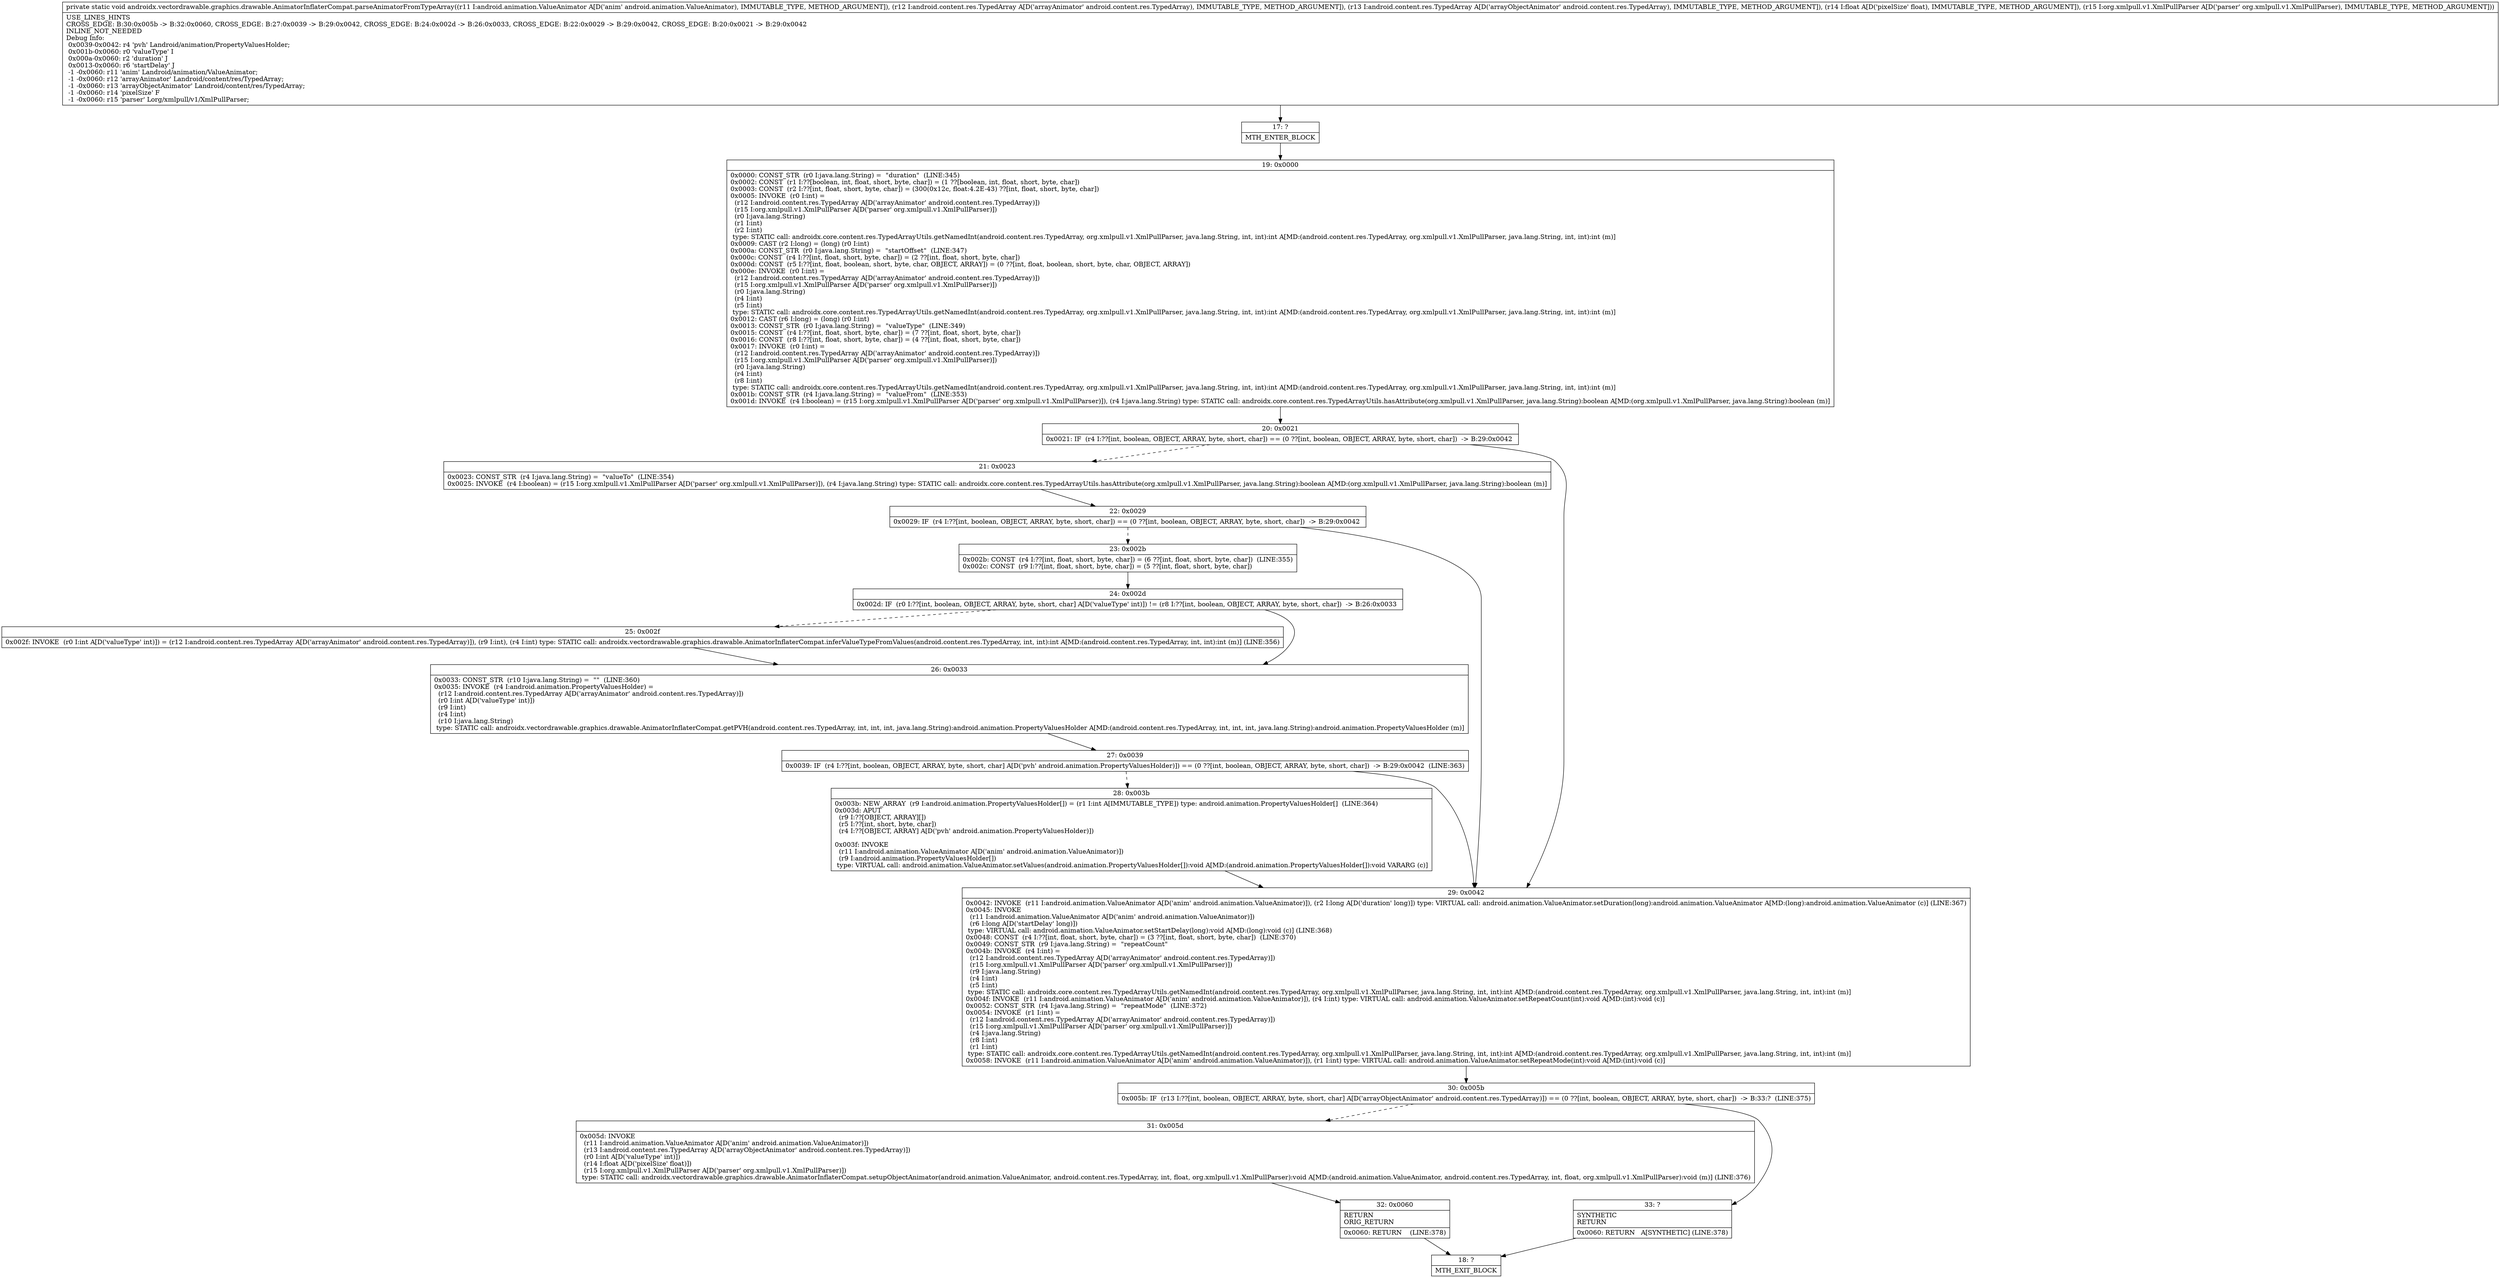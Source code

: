 digraph "CFG forandroidx.vectordrawable.graphics.drawable.AnimatorInflaterCompat.parseAnimatorFromTypeArray(Landroid\/animation\/ValueAnimator;Landroid\/content\/res\/TypedArray;Landroid\/content\/res\/TypedArray;FLorg\/xmlpull\/v1\/XmlPullParser;)V" {
Node_17 [shape=record,label="{17\:\ ?|MTH_ENTER_BLOCK\l}"];
Node_19 [shape=record,label="{19\:\ 0x0000|0x0000: CONST_STR  (r0 I:java.lang.String) =  \"duration\"  (LINE:345)\l0x0002: CONST  (r1 I:??[boolean, int, float, short, byte, char]) = (1 ??[boolean, int, float, short, byte, char]) \l0x0003: CONST  (r2 I:??[int, float, short, byte, char]) = (300(0x12c, float:4.2E\-43) ??[int, float, short, byte, char]) \l0x0005: INVOKE  (r0 I:int) = \l  (r12 I:android.content.res.TypedArray A[D('arrayAnimator' android.content.res.TypedArray)])\l  (r15 I:org.xmlpull.v1.XmlPullParser A[D('parser' org.xmlpull.v1.XmlPullParser)])\l  (r0 I:java.lang.String)\l  (r1 I:int)\l  (r2 I:int)\l type: STATIC call: androidx.core.content.res.TypedArrayUtils.getNamedInt(android.content.res.TypedArray, org.xmlpull.v1.XmlPullParser, java.lang.String, int, int):int A[MD:(android.content.res.TypedArray, org.xmlpull.v1.XmlPullParser, java.lang.String, int, int):int (m)]\l0x0009: CAST (r2 I:long) = (long) (r0 I:int) \l0x000a: CONST_STR  (r0 I:java.lang.String) =  \"startOffset\"  (LINE:347)\l0x000c: CONST  (r4 I:??[int, float, short, byte, char]) = (2 ??[int, float, short, byte, char]) \l0x000d: CONST  (r5 I:??[int, float, boolean, short, byte, char, OBJECT, ARRAY]) = (0 ??[int, float, boolean, short, byte, char, OBJECT, ARRAY]) \l0x000e: INVOKE  (r0 I:int) = \l  (r12 I:android.content.res.TypedArray A[D('arrayAnimator' android.content.res.TypedArray)])\l  (r15 I:org.xmlpull.v1.XmlPullParser A[D('parser' org.xmlpull.v1.XmlPullParser)])\l  (r0 I:java.lang.String)\l  (r4 I:int)\l  (r5 I:int)\l type: STATIC call: androidx.core.content.res.TypedArrayUtils.getNamedInt(android.content.res.TypedArray, org.xmlpull.v1.XmlPullParser, java.lang.String, int, int):int A[MD:(android.content.res.TypedArray, org.xmlpull.v1.XmlPullParser, java.lang.String, int, int):int (m)]\l0x0012: CAST (r6 I:long) = (long) (r0 I:int) \l0x0013: CONST_STR  (r0 I:java.lang.String) =  \"valueType\"  (LINE:349)\l0x0015: CONST  (r4 I:??[int, float, short, byte, char]) = (7 ??[int, float, short, byte, char]) \l0x0016: CONST  (r8 I:??[int, float, short, byte, char]) = (4 ??[int, float, short, byte, char]) \l0x0017: INVOKE  (r0 I:int) = \l  (r12 I:android.content.res.TypedArray A[D('arrayAnimator' android.content.res.TypedArray)])\l  (r15 I:org.xmlpull.v1.XmlPullParser A[D('parser' org.xmlpull.v1.XmlPullParser)])\l  (r0 I:java.lang.String)\l  (r4 I:int)\l  (r8 I:int)\l type: STATIC call: androidx.core.content.res.TypedArrayUtils.getNamedInt(android.content.res.TypedArray, org.xmlpull.v1.XmlPullParser, java.lang.String, int, int):int A[MD:(android.content.res.TypedArray, org.xmlpull.v1.XmlPullParser, java.lang.String, int, int):int (m)]\l0x001b: CONST_STR  (r4 I:java.lang.String) =  \"valueFrom\"  (LINE:353)\l0x001d: INVOKE  (r4 I:boolean) = (r15 I:org.xmlpull.v1.XmlPullParser A[D('parser' org.xmlpull.v1.XmlPullParser)]), (r4 I:java.lang.String) type: STATIC call: androidx.core.content.res.TypedArrayUtils.hasAttribute(org.xmlpull.v1.XmlPullParser, java.lang.String):boolean A[MD:(org.xmlpull.v1.XmlPullParser, java.lang.String):boolean (m)]\l}"];
Node_20 [shape=record,label="{20\:\ 0x0021|0x0021: IF  (r4 I:??[int, boolean, OBJECT, ARRAY, byte, short, char]) == (0 ??[int, boolean, OBJECT, ARRAY, byte, short, char])  \-\> B:29:0x0042 \l}"];
Node_21 [shape=record,label="{21\:\ 0x0023|0x0023: CONST_STR  (r4 I:java.lang.String) =  \"valueTo\"  (LINE:354)\l0x0025: INVOKE  (r4 I:boolean) = (r15 I:org.xmlpull.v1.XmlPullParser A[D('parser' org.xmlpull.v1.XmlPullParser)]), (r4 I:java.lang.String) type: STATIC call: androidx.core.content.res.TypedArrayUtils.hasAttribute(org.xmlpull.v1.XmlPullParser, java.lang.String):boolean A[MD:(org.xmlpull.v1.XmlPullParser, java.lang.String):boolean (m)]\l}"];
Node_22 [shape=record,label="{22\:\ 0x0029|0x0029: IF  (r4 I:??[int, boolean, OBJECT, ARRAY, byte, short, char]) == (0 ??[int, boolean, OBJECT, ARRAY, byte, short, char])  \-\> B:29:0x0042 \l}"];
Node_23 [shape=record,label="{23\:\ 0x002b|0x002b: CONST  (r4 I:??[int, float, short, byte, char]) = (6 ??[int, float, short, byte, char])  (LINE:355)\l0x002c: CONST  (r9 I:??[int, float, short, byte, char]) = (5 ??[int, float, short, byte, char]) \l}"];
Node_24 [shape=record,label="{24\:\ 0x002d|0x002d: IF  (r0 I:??[int, boolean, OBJECT, ARRAY, byte, short, char] A[D('valueType' int)]) != (r8 I:??[int, boolean, OBJECT, ARRAY, byte, short, char])  \-\> B:26:0x0033 \l}"];
Node_25 [shape=record,label="{25\:\ 0x002f|0x002f: INVOKE  (r0 I:int A[D('valueType' int)]) = (r12 I:android.content.res.TypedArray A[D('arrayAnimator' android.content.res.TypedArray)]), (r9 I:int), (r4 I:int) type: STATIC call: androidx.vectordrawable.graphics.drawable.AnimatorInflaterCompat.inferValueTypeFromValues(android.content.res.TypedArray, int, int):int A[MD:(android.content.res.TypedArray, int, int):int (m)] (LINE:356)\l}"];
Node_26 [shape=record,label="{26\:\ 0x0033|0x0033: CONST_STR  (r10 I:java.lang.String) =  \"\"  (LINE:360)\l0x0035: INVOKE  (r4 I:android.animation.PropertyValuesHolder) = \l  (r12 I:android.content.res.TypedArray A[D('arrayAnimator' android.content.res.TypedArray)])\l  (r0 I:int A[D('valueType' int)])\l  (r9 I:int)\l  (r4 I:int)\l  (r10 I:java.lang.String)\l type: STATIC call: androidx.vectordrawable.graphics.drawable.AnimatorInflaterCompat.getPVH(android.content.res.TypedArray, int, int, int, java.lang.String):android.animation.PropertyValuesHolder A[MD:(android.content.res.TypedArray, int, int, int, java.lang.String):android.animation.PropertyValuesHolder (m)]\l}"];
Node_27 [shape=record,label="{27\:\ 0x0039|0x0039: IF  (r4 I:??[int, boolean, OBJECT, ARRAY, byte, short, char] A[D('pvh' android.animation.PropertyValuesHolder)]) == (0 ??[int, boolean, OBJECT, ARRAY, byte, short, char])  \-\> B:29:0x0042  (LINE:363)\l}"];
Node_28 [shape=record,label="{28\:\ 0x003b|0x003b: NEW_ARRAY  (r9 I:android.animation.PropertyValuesHolder[]) = (r1 I:int A[IMMUTABLE_TYPE]) type: android.animation.PropertyValuesHolder[]  (LINE:364)\l0x003d: APUT  \l  (r9 I:??[OBJECT, ARRAY][])\l  (r5 I:??[int, short, byte, char])\l  (r4 I:??[OBJECT, ARRAY] A[D('pvh' android.animation.PropertyValuesHolder)])\l \l0x003f: INVOKE  \l  (r11 I:android.animation.ValueAnimator A[D('anim' android.animation.ValueAnimator)])\l  (r9 I:android.animation.PropertyValuesHolder[])\l type: VIRTUAL call: android.animation.ValueAnimator.setValues(android.animation.PropertyValuesHolder[]):void A[MD:(android.animation.PropertyValuesHolder[]):void VARARG (c)]\l}"];
Node_29 [shape=record,label="{29\:\ 0x0042|0x0042: INVOKE  (r11 I:android.animation.ValueAnimator A[D('anim' android.animation.ValueAnimator)]), (r2 I:long A[D('duration' long)]) type: VIRTUAL call: android.animation.ValueAnimator.setDuration(long):android.animation.ValueAnimator A[MD:(long):android.animation.ValueAnimator (c)] (LINE:367)\l0x0045: INVOKE  \l  (r11 I:android.animation.ValueAnimator A[D('anim' android.animation.ValueAnimator)])\l  (r6 I:long A[D('startDelay' long)])\l type: VIRTUAL call: android.animation.ValueAnimator.setStartDelay(long):void A[MD:(long):void (c)] (LINE:368)\l0x0048: CONST  (r4 I:??[int, float, short, byte, char]) = (3 ??[int, float, short, byte, char])  (LINE:370)\l0x0049: CONST_STR  (r9 I:java.lang.String) =  \"repeatCount\" \l0x004b: INVOKE  (r4 I:int) = \l  (r12 I:android.content.res.TypedArray A[D('arrayAnimator' android.content.res.TypedArray)])\l  (r15 I:org.xmlpull.v1.XmlPullParser A[D('parser' org.xmlpull.v1.XmlPullParser)])\l  (r9 I:java.lang.String)\l  (r4 I:int)\l  (r5 I:int)\l type: STATIC call: androidx.core.content.res.TypedArrayUtils.getNamedInt(android.content.res.TypedArray, org.xmlpull.v1.XmlPullParser, java.lang.String, int, int):int A[MD:(android.content.res.TypedArray, org.xmlpull.v1.XmlPullParser, java.lang.String, int, int):int (m)]\l0x004f: INVOKE  (r11 I:android.animation.ValueAnimator A[D('anim' android.animation.ValueAnimator)]), (r4 I:int) type: VIRTUAL call: android.animation.ValueAnimator.setRepeatCount(int):void A[MD:(int):void (c)]\l0x0052: CONST_STR  (r4 I:java.lang.String) =  \"repeatMode\"  (LINE:372)\l0x0054: INVOKE  (r1 I:int) = \l  (r12 I:android.content.res.TypedArray A[D('arrayAnimator' android.content.res.TypedArray)])\l  (r15 I:org.xmlpull.v1.XmlPullParser A[D('parser' org.xmlpull.v1.XmlPullParser)])\l  (r4 I:java.lang.String)\l  (r8 I:int)\l  (r1 I:int)\l type: STATIC call: androidx.core.content.res.TypedArrayUtils.getNamedInt(android.content.res.TypedArray, org.xmlpull.v1.XmlPullParser, java.lang.String, int, int):int A[MD:(android.content.res.TypedArray, org.xmlpull.v1.XmlPullParser, java.lang.String, int, int):int (m)]\l0x0058: INVOKE  (r11 I:android.animation.ValueAnimator A[D('anim' android.animation.ValueAnimator)]), (r1 I:int) type: VIRTUAL call: android.animation.ValueAnimator.setRepeatMode(int):void A[MD:(int):void (c)]\l}"];
Node_30 [shape=record,label="{30\:\ 0x005b|0x005b: IF  (r13 I:??[int, boolean, OBJECT, ARRAY, byte, short, char] A[D('arrayObjectAnimator' android.content.res.TypedArray)]) == (0 ??[int, boolean, OBJECT, ARRAY, byte, short, char])  \-\> B:33:?  (LINE:375)\l}"];
Node_31 [shape=record,label="{31\:\ 0x005d|0x005d: INVOKE  \l  (r11 I:android.animation.ValueAnimator A[D('anim' android.animation.ValueAnimator)])\l  (r13 I:android.content.res.TypedArray A[D('arrayObjectAnimator' android.content.res.TypedArray)])\l  (r0 I:int A[D('valueType' int)])\l  (r14 I:float A[D('pixelSize' float)])\l  (r15 I:org.xmlpull.v1.XmlPullParser A[D('parser' org.xmlpull.v1.XmlPullParser)])\l type: STATIC call: androidx.vectordrawable.graphics.drawable.AnimatorInflaterCompat.setupObjectAnimator(android.animation.ValueAnimator, android.content.res.TypedArray, int, float, org.xmlpull.v1.XmlPullParser):void A[MD:(android.animation.ValueAnimator, android.content.res.TypedArray, int, float, org.xmlpull.v1.XmlPullParser):void (m)] (LINE:376)\l}"];
Node_32 [shape=record,label="{32\:\ 0x0060|RETURN\lORIG_RETURN\l|0x0060: RETURN    (LINE:378)\l}"];
Node_18 [shape=record,label="{18\:\ ?|MTH_EXIT_BLOCK\l}"];
Node_33 [shape=record,label="{33\:\ ?|SYNTHETIC\lRETURN\l|0x0060: RETURN   A[SYNTHETIC] (LINE:378)\l}"];
MethodNode[shape=record,label="{private static void androidx.vectordrawable.graphics.drawable.AnimatorInflaterCompat.parseAnimatorFromTypeArray((r11 I:android.animation.ValueAnimator A[D('anim' android.animation.ValueAnimator), IMMUTABLE_TYPE, METHOD_ARGUMENT]), (r12 I:android.content.res.TypedArray A[D('arrayAnimator' android.content.res.TypedArray), IMMUTABLE_TYPE, METHOD_ARGUMENT]), (r13 I:android.content.res.TypedArray A[D('arrayObjectAnimator' android.content.res.TypedArray), IMMUTABLE_TYPE, METHOD_ARGUMENT]), (r14 I:float A[D('pixelSize' float), IMMUTABLE_TYPE, METHOD_ARGUMENT]), (r15 I:org.xmlpull.v1.XmlPullParser A[D('parser' org.xmlpull.v1.XmlPullParser), IMMUTABLE_TYPE, METHOD_ARGUMENT]))  | USE_LINES_HINTS\lCROSS_EDGE: B:30:0x005b \-\> B:32:0x0060, CROSS_EDGE: B:27:0x0039 \-\> B:29:0x0042, CROSS_EDGE: B:24:0x002d \-\> B:26:0x0033, CROSS_EDGE: B:22:0x0029 \-\> B:29:0x0042, CROSS_EDGE: B:20:0x0021 \-\> B:29:0x0042\lINLINE_NOT_NEEDED\lDebug Info:\l  0x0039\-0x0042: r4 'pvh' Landroid\/animation\/PropertyValuesHolder;\l  0x001b\-0x0060: r0 'valueType' I\l  0x000a\-0x0060: r2 'duration' J\l  0x0013\-0x0060: r6 'startDelay' J\l  \-1 \-0x0060: r11 'anim' Landroid\/animation\/ValueAnimator;\l  \-1 \-0x0060: r12 'arrayAnimator' Landroid\/content\/res\/TypedArray;\l  \-1 \-0x0060: r13 'arrayObjectAnimator' Landroid\/content\/res\/TypedArray;\l  \-1 \-0x0060: r14 'pixelSize' F\l  \-1 \-0x0060: r15 'parser' Lorg\/xmlpull\/v1\/XmlPullParser;\l}"];
MethodNode -> Node_17;Node_17 -> Node_19;
Node_19 -> Node_20;
Node_20 -> Node_21[style=dashed];
Node_20 -> Node_29;
Node_21 -> Node_22;
Node_22 -> Node_23[style=dashed];
Node_22 -> Node_29;
Node_23 -> Node_24;
Node_24 -> Node_25[style=dashed];
Node_24 -> Node_26;
Node_25 -> Node_26;
Node_26 -> Node_27;
Node_27 -> Node_28[style=dashed];
Node_27 -> Node_29;
Node_28 -> Node_29;
Node_29 -> Node_30;
Node_30 -> Node_31[style=dashed];
Node_30 -> Node_33;
Node_31 -> Node_32;
Node_32 -> Node_18;
Node_33 -> Node_18;
}

